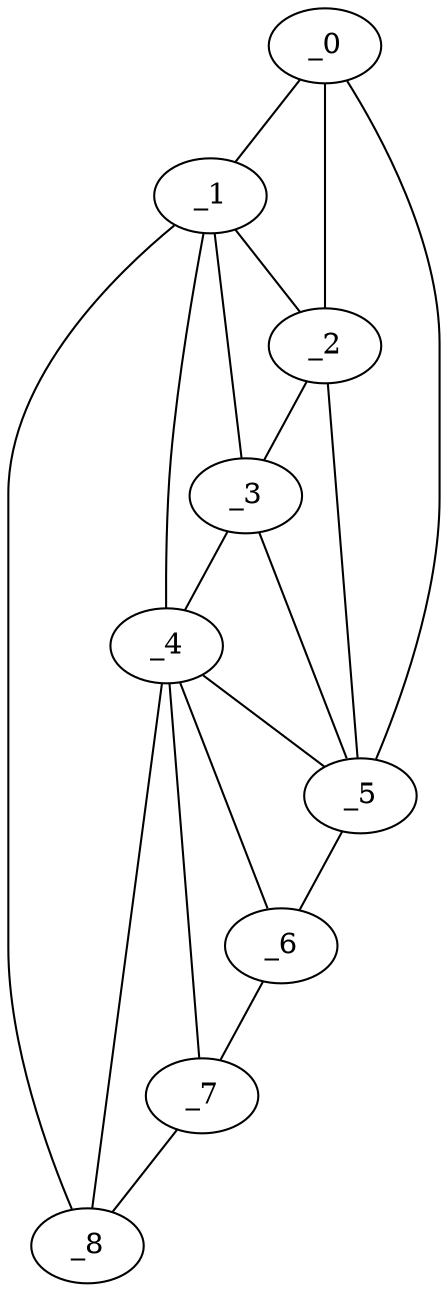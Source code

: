 graph "obj97__285.gxl" {
	_0	 [x=29,
		y=8];
	_1	 [x=37,
		y=11];
	_0 -- _1	 [valence=1];
	_2	 [x=57,
		y=6];
	_0 -- _2	 [valence=1];
	_5	 [x=77,
		y=1];
	_0 -- _5	 [valence=1];
	_1 -- _2	 [valence=2];
	_3	 [x=62,
		y=7];
	_1 -- _3	 [valence=2];
	_4	 [x=73,
		y=11];
	_1 -- _4	 [valence=2];
	_8	 [x=98,
		y=17];
	_1 -- _8	 [valence=1];
	_2 -- _3	 [valence=1];
	_2 -- _5	 [valence=2];
	_3 -- _4	 [valence=1];
	_3 -- _5	 [valence=2];
	_4 -- _5	 [valence=2];
	_6	 [x=81,
		y=2];
	_4 -- _6	 [valence=1];
	_7	 [x=91,
		y=7];
	_4 -- _7	 [valence=2];
	_4 -- _8	 [valence=2];
	_5 -- _6	 [valence=1];
	_6 -- _7	 [valence=1];
	_7 -- _8	 [valence=1];
}
